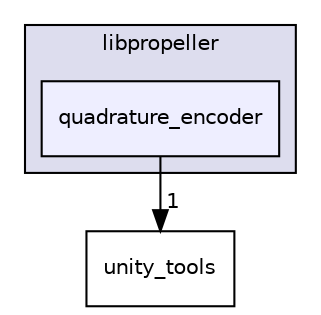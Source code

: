 digraph "quadrature_encoder" {
  compound=true
  node [ fontsize="10", fontname="Helvetica"];
  edge [ labelfontsize="10", labelfontname="Helvetica"];
  subgraph clusterdir_34d10b20358c807fff993149200b6a31 {
    graph [ bgcolor="#ddddee", pencolor="black", label="libpropeller" fontname="Helvetica", fontsize="10", URL="dir_34d10b20358c807fff993149200b6a31.html"]
  dir_8e16f9012762486a298f0ffa495ff26e [shape=box, label="quadrature_encoder", style="filled", fillcolor="#eeeeff", pencolor="black", URL="dir_8e16f9012762486a298f0ffa495ff26e.html"];
  }
  dir_a5caeb44bd6f9bde5ce74f527efd0904 [shape=box label="unity_tools" URL="dir_a5caeb44bd6f9bde5ce74f527efd0904.html"];
  dir_8e16f9012762486a298f0ffa495ff26e->dir_a5caeb44bd6f9bde5ce74f527efd0904 [headlabel="1", labeldistance=1.5 headhref="dir_000020_000025.html"];
}
